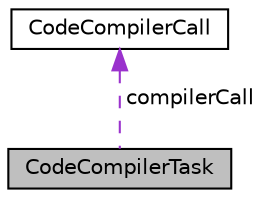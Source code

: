 digraph "CodeCompilerTask"
{
  edge [fontname="Helvetica",fontsize="10",labelfontname="Helvetica",labelfontsize="10"];
  node [fontname="Helvetica",fontsize="10",shape=record];
  Node1 [label="CodeCompilerTask",height=0.2,width=0.4,color="black", fillcolor="grey75", style="filled", fontcolor="black"];
  Node2 -> Node1 [dir="back",color="darkorchid3",fontsize="10",style="dashed",label=" compilerCall" ,fontname="Helvetica"];
  Node2 [label="CodeCompilerCall",height=0.2,width=0.4,color="black", fillcolor="white", style="filled",URL="$d7/d85/class_code_compiler_call.html",tooltip="Generate the call that must be executed by the CodeCompiler for a task. "];
}
